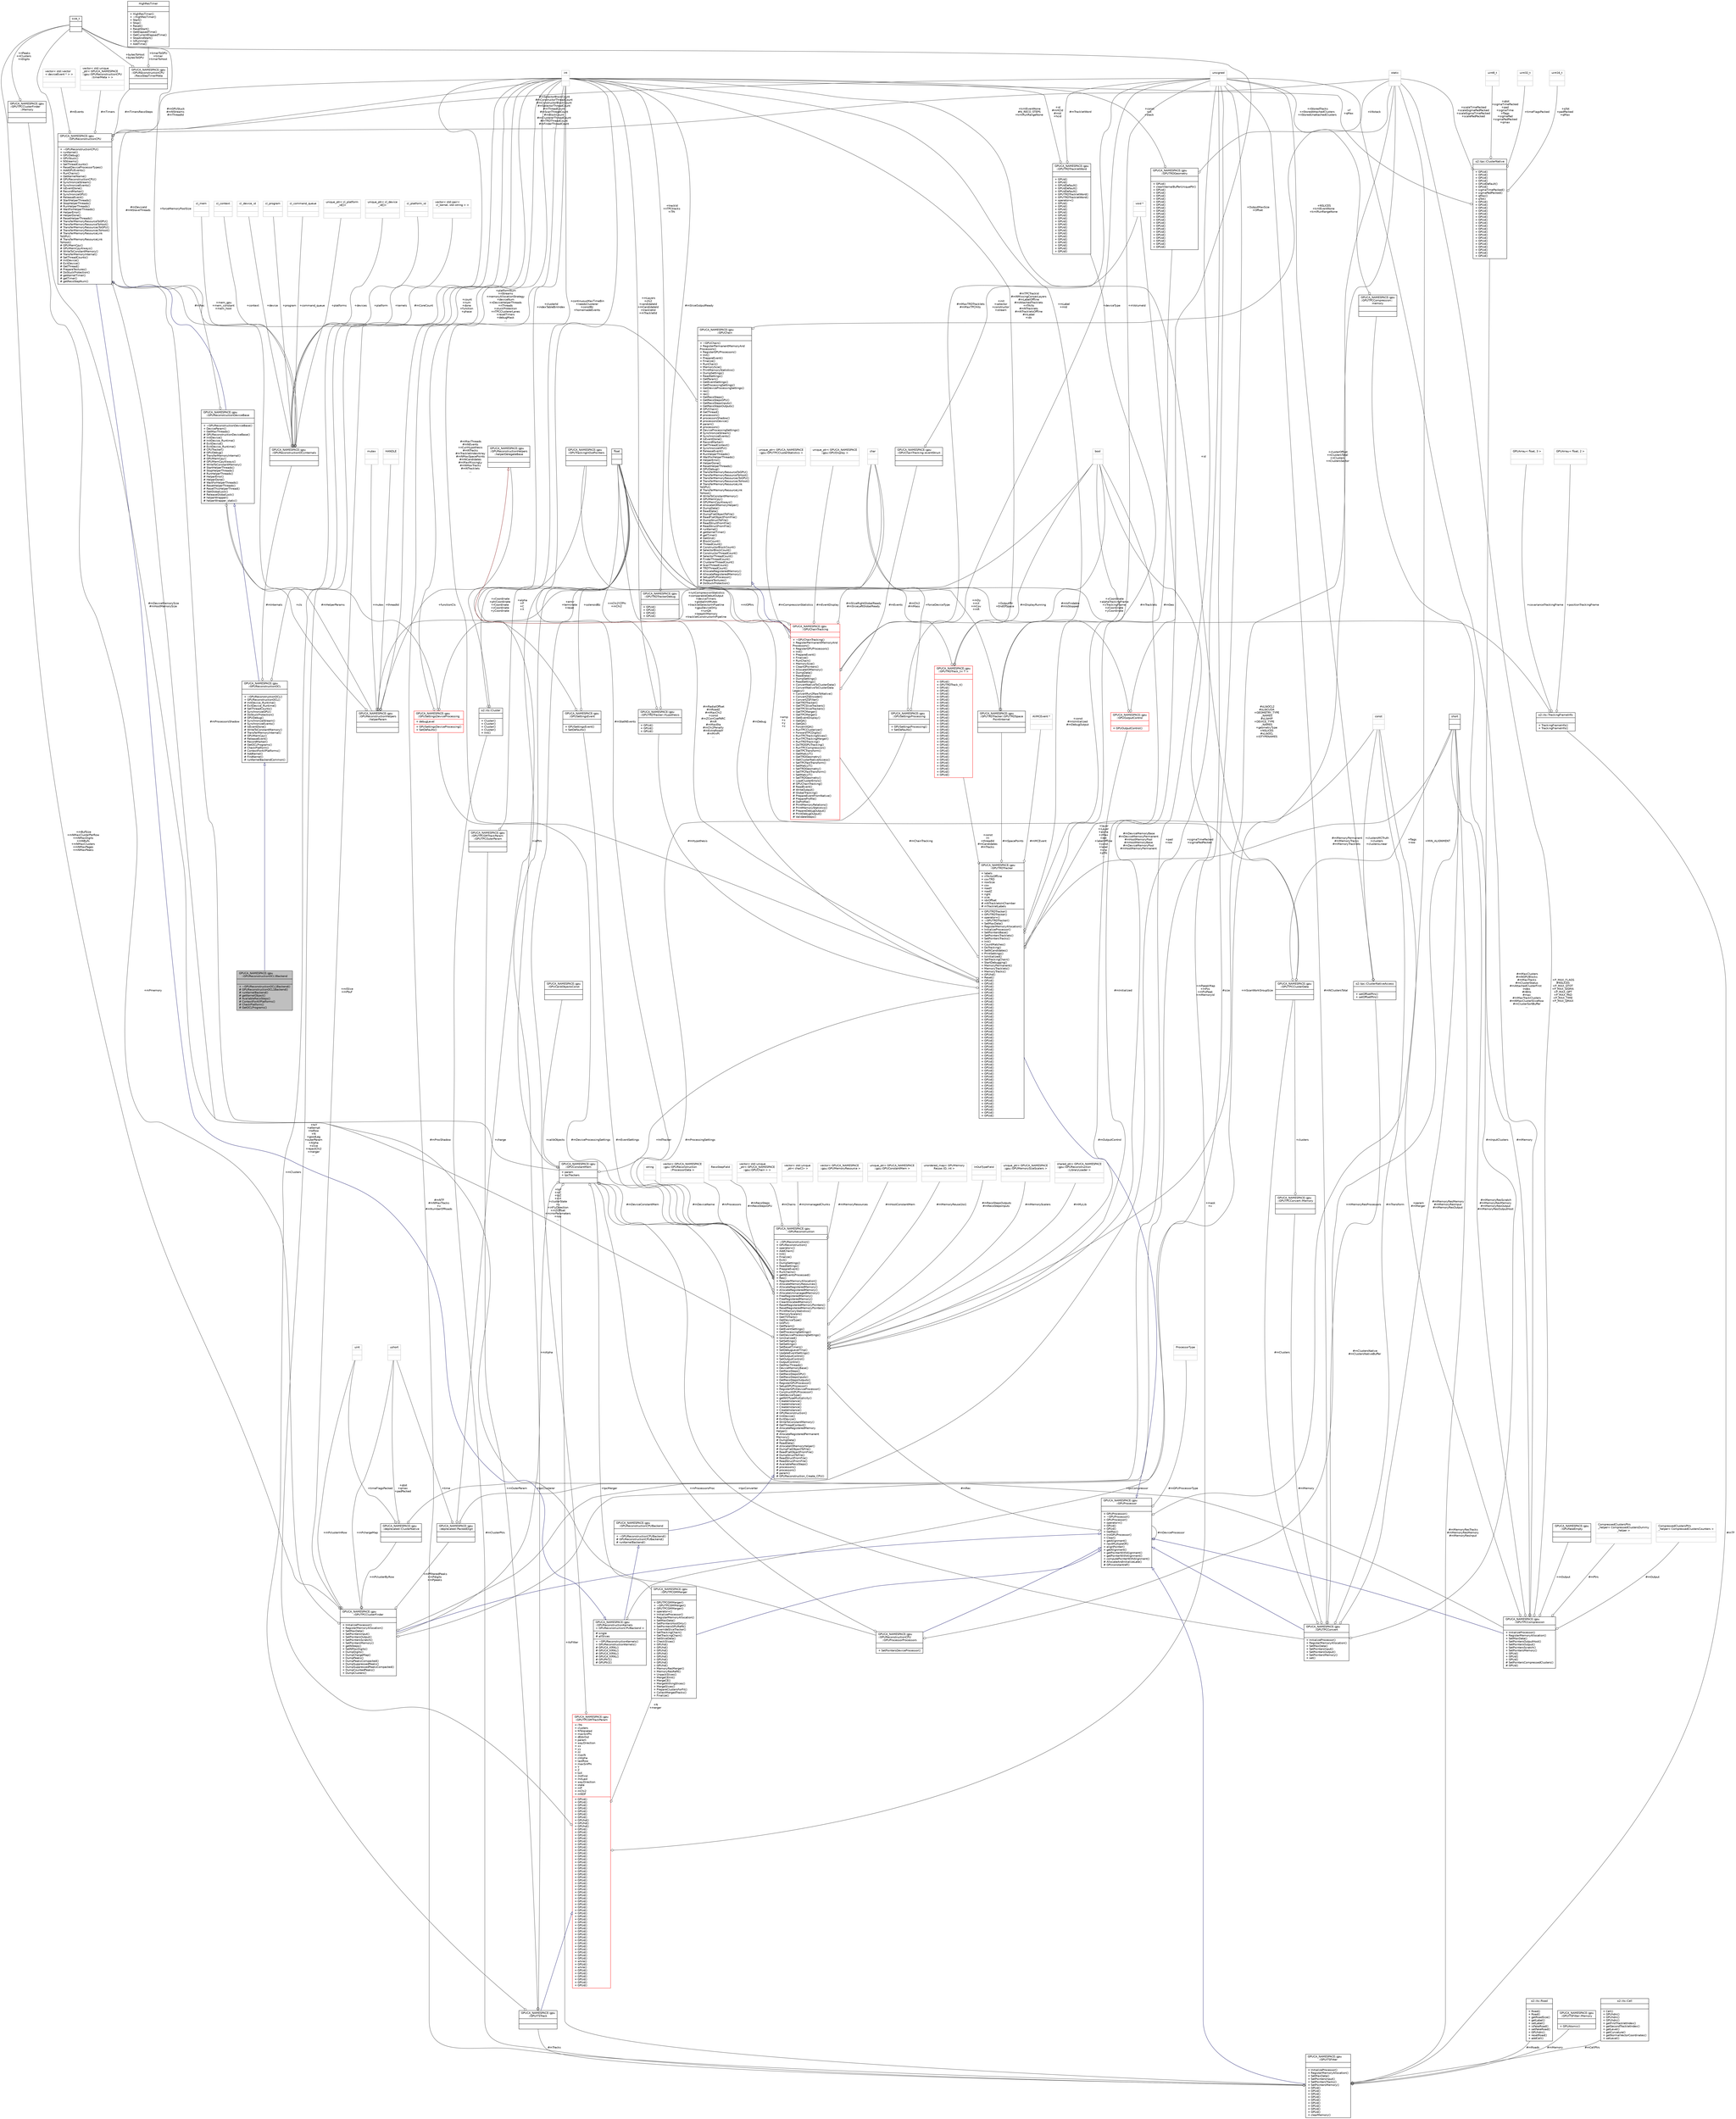 digraph "GPUCA_NAMESPACE::gpu::GPUReconstructionOCL1Backend"
{
 // INTERACTIVE_SVG=YES
  bgcolor="transparent";
  edge [fontname="Helvetica",fontsize="10",labelfontname="Helvetica",labelfontsize="10"];
  node [fontname="Helvetica",fontsize="10",shape=record];
  Node7 [label="{GPUCA_NAMESPACE::gpu\l::GPUReconstructionOCL1Backend\n||+ ~GPUReconstructionOCL1Backend()\l# GPUReconstructionOCL1Backend()\l# runKernelBackend()\l# getKernelObject()\l# AvailableRecoSteps()\l# ContextForAllPlatforms()\l# CheckPlatform()\l# GetOCLPrograms()\l}",height=0.2,width=0.4,color="black", fillcolor="grey75", style="filled", fontcolor="black"];
  Node8 -> Node7 [dir="back",color="midnightblue",fontsize="10",style="solid",arrowtail="onormal",fontname="Helvetica"];
  Node8 [label="{GPUCA_NAMESPACE::gpu\l::GPUReconstructionOCL\n||+ ~GPUReconstructionOCL()\l+ GPUReconstructionOCL()\l# InitDevice_Runtime()\l# ExitDevice_Runtime()\l# SetThreadCounts()\l# SynchronizeGPU()\l# DoStuckProtection()\l# GPUDebug()\l# SynchronizeStream()\l# SynchronizeEvents()\l# IsEventDone()\l# WriteToConstantMemory()\l# TransferMemoryInternal()\l# GPUMemCpy()\l# ReleaseEvent()\l# RecordMarker()\l# GetOCLPrograms()\l# CheckPlatform()\l# ContextForAllPlatforms()\l# AddKernel()\l# FindKernel()\l# runKernelBackendCommon()\l}",height=0.2,width=0.4,color="black",URL="$d8/d5e/classGPUCA__NAMESPACE_1_1gpu_1_1GPUReconstructionOCL.html"];
  Node9 -> Node8 [dir="back",color="midnightblue",fontsize="10",style="solid",arrowtail="onormal",fontname="Helvetica"];
  Node9 [label="{GPUCA_NAMESPACE::gpu\l::GPUReconstructionDeviceBase\n||+ ~GPUReconstructionDeviceBase()\l+ DeviceParam()\l+ GetMaxThreads()\l# GPUReconstructionDeviceBase()\l# InitDevice()\l# InitDevice_Runtime()\l# ExitDevice()\l# ExitDevice_Runtime()\l# CPUTracker()\l# GPUDebug()\l# TransferMemoryInternal()\l# GPUMemCpy()\l# GPUMemCpyAlways()\l# WriteToConstantMemory()\l# StartHelperThreads()\l# StopHelperThreads()\l# RunHelperThreads()\l# HelperError()\l# HelperDone()\l# WaitForHelperThreads()\l# ResetHelperThreads()\l# ResetThisHelperThread()\l# GetGlobalLock()\l# ReleaseGlobalLock()\l# helperWrapper()\l# helperWrapper_static()\l}",height=0.2,width=0.4,color="black",URL="$d8/dcf/classGPUCA__NAMESPACE_1_1gpu_1_1GPUReconstructionDeviceBase.html"];
  Node10 -> Node9 [dir="back",color="midnightblue",fontsize="10",style="solid",arrowtail="onormal",fontname="Helvetica"];
  Node10 [label="{GPUCA_NAMESPACE::gpu\l::GPUReconstructionCPU\n||+ ~GPUReconstructionCPU()\l+ runKernel()\l+ GPUDebug()\l+ GPUStuck()\l+ NStreams()\l+ SetThreadCounts()\l+ ResetDeviceProcessorTypes()\l+ AddGPUEvents()\l+ RunChains()\l+ GetKernelName()\l# GPUReconstructionCPU()\l# SynchronizeStream()\l# SynchronizeEvents()\l# IsEventDone()\l# RecordMarker()\l# SynchronizeGPU()\l# ReleaseEvent()\l# StartHelperThreads()\l# StopHelperThreads()\l# RunHelperThreads()\l# WaitForHelperThreads()\l# HelperError()\l# HelperDone()\l# ResetHelperThreads()\l# TransferMemoryResourceToGPU()\l# TransferMemoryResourceToHost()\l# TransferMemoryResourcesToGPU()\l# TransferMemoryResourcesToHost()\l# TransferMemoryResourceLink\lToGPU()\l# TransferMemoryResourceLink\lToHost()\l# GPUMemCpy()\l# GPUMemCpyAlways()\l# WriteToConstantMemory()\l# TransferMemoryInternal()\l# SetThreadCounts()\l# InitDevice()\l# ExitDevice()\l# GetThread()\l# PrepareTextures()\l# DoStuckProtection()\l# getKernelTimer()\l# getTimer()\l# getRecoStepNum()\l}",height=0.2,width=0.4,color="black",URL="$db/d88/classGPUCA__NAMESPACE_1_1gpu_1_1GPUReconstructionCPU.html"];
  Node11 -> Node10 [dir="back",color="midnightblue",fontsize="10",style="solid",arrowtail="onormal",fontname="Helvetica"];
  Node11 [label="{GPUCA_NAMESPACE::gpu\l::GPUReconstructionKernels\l\< GPUReconstructionCPUBackend \>\n|# single\l# allSlices\l|+ ~GPUReconstructionKernels()\l+ GPUReconstructionKernels()\l# GPUCA_KRNL()\l# GPUCA_KRNL()\l# GPUCA_KRNL()\l# GPUCA_KRNL()\l# GPUPtr1()\l# GPUPtr2()\l}",height=0.2,width=0.4,color="black",URL="$d2/dc7/classGPUCA__NAMESPACE_1_1gpu_1_1GPUReconstructionKernels_3_01GPUReconstructionCPUBackend_01_4.html"];
  Node12 -> Node11 [dir="back",color="midnightblue",fontsize="10",style="solid",arrowtail="onormal",fontname="Helvetica"];
  Node12 [label="{GPUCA_NAMESPACE::gpu\l::GPUReconstructionCPUBackend\n||+ ~GPUReconstructionCPUBackend()\l# GPUReconstructionCPUBackend()\l# runKernelBackend()\l}",height=0.2,width=0.4,color="black",URL="$d2/d24/classGPUCA__NAMESPACE_1_1gpu_1_1GPUReconstructionCPUBackend.html"];
  Node13 -> Node12 [dir="back",color="midnightblue",fontsize="10",style="solid",arrowtail="onormal",fontname="Helvetica"];
  Node13 [label="{GPUCA_NAMESPACE::gpu\l::GPUReconstruction\n||+ ~GPUReconstruction()\l+ GPUReconstruction()\l+ operator=()\l+ AddChain()\l+ Init()\l+ Finalize()\l+ Exit()\l+ DumpSettings()\l+ ReadSettings()\l+ PrepareEvent()\l+ RunChains()\l+ getNEventsProcessed()\l+ Res()\l+ RegisterMemoryAllocation()\l+ AllocateMemoryResources()\l+ AllocateRegisteredMemory()\l+ AllocateRegisteredMemory()\l+ AllocateUnmanagedMemory()\l+ FreeRegisteredMemory()\l+ FreeRegisteredMemory()\l+ ClearAllocatedMemory()\l+ ResetRegisteredMemoryPointers()\l+ ResetRegisteredMemoryPointers()\l+ PrintMemoryStatistics()\l+ MemoryScalers()\l+ GetITSTraits()\l+ GetDeviceType()\l+ IsGPU()\l+ GetParam()\l+ GetEventSettings()\l+ GetProcessingSettings()\l+ GetDeviceProcessingSettings()\l+ IsInitialized()\l+ SetSettings()\l+ SetSettings()\l+ SetResetTimers()\l+ SetDebugLevelTmp()\l+ UpdateEventSettings()\l+ SetOutputControl()\l+ SetOutputControl()\l+ OutputControl()\l+ GetMaxThreads()\l+ DeviceMemoryBase()\l+ GetRecoSteps()\l+ GetRecoStepsGPU()\l+ GetRecoStepsInputs()\l+ GetRecoStepsOutputs()\l+ RegisterGPUProcessor()\l+ SetupGPUProcessor()\l+ RegisterGPUDeviceProcessor()\l+ ConstructGPUProcessor()\l+ GetDeviceType()\l+ getNIOTypeMultiplicity()\l+ CreateInstance()\l+ CreateInstance()\l+ CreateInstance()\l+ CreateInstance()\l# GPUReconstruction()\l# InitDevice()\l# ExitDevice()\l# WriteToConstantMemory()\l# GetThreadContext()\l# AllocateRegisteredMemory\lHelper()\l# AllocateRegisteredPermanent\lMemory()\l# DumpData()\l# ReadData()\l# AllocateIOMemoryHelper()\l# DumpFlatObjectToFile()\l# ReadFlatObjectFromFile()\l# DumpStructToFile()\l# ReadStructFromFile()\l# ReadStructFromFile()\l# AvailableRecoSteps()\l# processors()\l# processors()\l# param()\l# GPUReconstruction_Create_CPU()\l}",height=0.2,width=0.4,color="black",URL="$d6/df4/classGPUCA__NAMESPACE_1_1gpu_1_1GPUReconstruction.html"];
  Node14 -> Node13 [color="grey25",fontsize="10",style="solid",label=" #mUnmanagedChunks" ,arrowhead="odiamond",fontname="Helvetica"];
  Node14 [label="{vector\< std::unique\l_ptr\< char[]\> \>\n||}",height=0.2,width=0.4,color="grey75"];
  Node15 -> Node13 [color="grey25",fontsize="10",style="solid",label=" #mMemoryResources" ,arrowhead="odiamond",fontname="Helvetica"];
  Node15 [label="{vector\< GPUCA_NAMESPACE\l::gpu::GPUMemoryResource \>\n||}",height=0.2,width=0.4,color="grey75"];
  Node16 -> Node13 [color="grey25",fontsize="10",style="solid",label=" #mDeviceProcessingSettings" ,arrowhead="odiamond",fontname="Helvetica"];
  Node16 [label="{GPUCA_NAMESPACE::gpu\l::GPUSettingsDeviceProcessing\n|+ debugLevel\l|+ GPUSettingsDeviceProcessing()\l+ SetDefaults()\l}",height=0.2,width=0.4,color="red",URL="$dd/d45/structGPUCA__NAMESPACE_1_1gpu_1_1GPUSettingsDeviceProcessing.html"];
  Node17 -> Node16 [color="grey25",fontsize="10",style="solid",label=" +forceMemoryPoolSize" ,arrowhead="odiamond",fontname="Helvetica"];
  Node17 [label="{size_t\n||}",height=0.2,width=0.4,color="black",URL="$dd/de2/classsize__t.html"];
  Node18 -> Node16 [color="grey25",fontsize="10",style="solid",label=" +platformNum\n+nStreams\n+memoryAllocationStrategy\n+deviceNum\n+nDeviceHelperThreads\n+nThreads\n+stuckProtection\n+nTPCClustererLanes\n+resetTimers\n+debugMask\n..." ,arrowhead="odiamond",fontname="Helvetica"];
  Node18 [label="{int\n||}",height=0.2,width=0.4,color="grey75"];
  Node19 -> Node16 [color="grey25",fontsize="10",style="solid",label=" +runCompressionStatistics\n+comparableDebutOutput\n+deviceTimers\n+globalInitMutex\n+trackletSelectorInPipeline\n+gpuDeviceOnly\n+runQA\n+keepAllMemory\n+trackletConstructorInPipeline" ,arrowhead="odiamond",fontname="Helvetica"];
  Node19 [label="{bool\n||}",height=0.2,width=0.4,color="grey75"];
  Node24 -> Node13 [color="grey25",fontsize="10",style="solid",label=" #mHostConstantMem" ,arrowhead="odiamond",fontname="Helvetica"];
  Node24 [label="{unique_ptr\< GPUCA_NAMESPACE\l::gpu::GPUConstantMem \>\n||}",height=0.2,width=0.4,color="grey75"];
  Node25 -> Node13 [color="grey25",fontsize="10",style="solid",label=" #mMemoryReuse1to1" ,arrowhead="odiamond",fontname="Helvetica"];
  Node25 [label="{unordered_map\< GPUMemory\lReuse::ID, int \>\n||}",height=0.2,width=0.4,color="grey75"];
  Node26 -> Node13 [color="grey25",fontsize="10",style="solid",label=" #mRecoStepsOutputs\n#mRecoStepsInputs" ,arrowhead="odiamond",fontname="Helvetica"];
  Node26 [label="{InOutTypeField\n||}",height=0.2,width=0.4,color="grey75"];
  Node27 -> Node13 [color="grey25",fontsize="10",style="solid",label=" #mMemoryScalers" ,arrowhead="odiamond",fontname="Helvetica"];
  Node27 [label="{unique_ptr\< GPUCA_NAMESPACE\l::gpu::GPUMemorySizeScalers \>\n||}",height=0.2,width=0.4,color="grey75"];
  Node28 -> Node13 [color="grey25",fontsize="10",style="solid",label=" #mOutputControl" ,arrowhead="odiamond",fontname="Helvetica"];
  Node28 [label="{GPUCA_NAMESPACE::gpu\l::GPUOutputControl\n||+ GPUOutputControl()\l}",height=0.2,width=0.4,color="red",URL="$d4/d7c/structGPUCA__NAMESPACE_1_1gpu_1_1GPUOutputControl.html"];
  Node29 -> Node28 [color="grey25",fontsize="10",style="solid",label=" +OutputPtr\n+EndOfSpace" ,arrowhead="odiamond",fontname="Helvetica"];
  Node29 [label="{char\n||}",height=0.2,width=0.4,color="grey75"];
  Node17 -> Node28 [color="grey25",fontsize="10",style="solid",label=" +OutputMaxSize\n+Offset" ,arrowhead="odiamond",fontname="Helvetica"];
  Node31 -> Node13 [color="grey25",fontsize="10",style="solid",label=" #mMyLib" ,arrowhead="odiamond",fontname="Helvetica"];
  Node31 [label="{shared_ptr\< GPUCA_NAMESPACE\l::gpu::GPUReconstruction\l::LibraryLoader \>\n||}",height=0.2,width=0.4,color="grey75"];
  Node32 -> Node13 [color="grey25",fontsize="10",style="solid",label=" #mEventSettings" ,arrowhead="odiamond",fontname="Helvetica"];
  Node32 [label="{GPUCA_NAMESPACE::gpu\l::GPUSettingsEvent\n||+ GPUSettingsEvent()\l+ SetDefaults()\l}",height=0.2,width=0.4,color="black",URL="$d0/d50/structGPUCA__NAMESPACE_1_1gpu_1_1GPUSettingsEvent.html"];
  Node21 -> Node32 [color="grey25",fontsize="10",style="solid",label=" +solenoidBz" ,arrowhead="odiamond",fontname="Helvetica"];
  Node21 [label="{float\n||}",height=0.2,width=0.4,color="black",URL="$d4/dc3/classfloat.html"];
  Node18 -> Node32 [color="grey25",fontsize="10",style="solid",label=" +continuousMaxTimeBin\n+needsClusterer\n+constBz\n+homemadeEvents" ,arrowhead="odiamond",fontname="Helvetica"];
  Node17 -> Node13 [color="grey25",fontsize="10",style="solid",label=" #mDeviceMemorySize\n#mHostMemorySize" ,arrowhead="odiamond",fontname="Helvetica"];
  Node33 -> Node13 [color="grey25",fontsize="10",style="solid",label=" #mDeviceConstantMem" ,arrowhead="odiamond",fontname="Helvetica"];
  Node33 [label="{GPUCA_NAMESPACE::gpu\l::GPUConstantMem\n|+ param\l+ tpcTrackers\l|}",height=0.2,width=0.4,color="black",URL="$dc/d57/structGPUCA__NAMESPACE_1_1gpu_1_1GPUConstantMem.html"];
  Node34 -> Node33 [color="grey25",fontsize="10",style="solid",label=" +tpcClusterer" ,arrowhead="odiamond",fontname="Helvetica"];
  Node34 [label="{GPUCA_NAMESPACE::gpu\l::GPUTPCClusterFinder\n||+ InitializeProcessor()\l+ RegisterMemoryAllocation()\l+ SetMaxData()\l+ SetPointersInput()\l+ SetPointersOutput()\l+ SetPointersScratch()\l+ SetPointersMemory()\l+ getNSteps()\l+ SetNMaxDigits()\l+ DumpDigits()\l+ DumpChargeMap()\l+ DumpPeaks()\l+ DumpPeaksCompacted()\l+ DumpSuppressedPeaks()\l+ DumpSuppressedPeaksCompacted()\l+ DumpCountedPeaks()\l+ DumpClusters()\l}",height=0.2,width=0.4,color="black",URL="$da/dac/classGPUCA__NAMESPACE_1_1gpu_1_1GPUTPCClusterFinder.html"];
  Node35 -> Node34 [dir="back",color="midnightblue",fontsize="10",style="solid",arrowtail="onormal",fontname="Helvetica"];
  Node35 [label="{GPUCA_NAMESPACE::gpu\l::GPUProcessor\n||+ GPUProcessor()\l+ ~GPUProcessor()\l+ GPUProcessor()\l+ operator=()\l+ GPUd()\l+ GPUd()\l+ GetRec()\l+ InitGPUProcessor()\l+ Clear()\l+ getAlignment()\l+ nextMultipleOf()\l+ alignPointer()\l+ getAlignment()\l+ getPointerWithAlignment()\l+ getPointerWithAlignment()\l+ computePointerWithAlignment()\l# AllocateAndInitializeLate()\l# GPUconstantref()\l}",height=0.2,width=0.4,color="black",URL="$d0/dd7/classGPUCA__NAMESPACE_1_1gpu_1_1GPUProcessor.html"];
  Node13 -> Node35 [color="grey25",fontsize="10",style="solid",label=" #mRec" ,arrowhead="odiamond",fontname="Helvetica"];
  Node35 -> Node35 [color="grey25",fontsize="10",style="solid",label=" #mDeviceProcessor" ,arrowhead="odiamond",fontname="Helvetica"];
  Node36 -> Node35 [color="grey25",fontsize="10",style="solid",label=" #mGPUProcessorType" ,arrowhead="odiamond",fontname="Helvetica"];
  Node36 [label="{ProcessorType\n||}",height=0.2,width=0.4,color="grey75"];
  Node23 -> Node35 [color="grey25",fontsize="10",style="solid",label=" +MIN_ALIGNMENT" ,arrowhead="odiamond",fontname="Helvetica"];
  Node23 [label="{static\n||}",height=0.2,width=0.4,color="grey75"];
  Node37 -> Node34 [color="grey25",fontsize="10",style="solid",label=" +mPmemory" ,arrowhead="odiamond",fontname="Helvetica"];
  Node37 [label="{GPUCA_NAMESPACE::gpu\l::GPUTPCClusterFinder\l::Memory\n||}",height=0.2,width=0.4,color="black",URL="$d6/d9c/structGPUCA__NAMESPACE_1_1gpu_1_1GPUTPCClusterFinder_1_1Memory.html"];
  Node17 -> Node37 [color="grey25",fontsize="10",style="solid",label=" +nPeaks\n+nClusters\n+nDigits" ,arrowhead="odiamond",fontname="Helvetica"];
  Node38 -> Node34 [color="grey25",fontsize="10",style="solid",label=" +mPclusterByRow" ,arrowhead="odiamond",fontname="Helvetica"];
  Node38 [label="{GPUCA_NAMESPACE::gpu\l::deprecated::ClusterNative\n||}",height=0.2,width=0.4,color="black",URL="$d0/dc7/structGPUCA__NAMESPACE_1_1gpu_1_1deprecated_1_1ClusterNative.html"];
  Node39 -> Node38 [color="grey25",fontsize="10",style="solid",label=" +qtot\n+qmax\n+padPacked" ,arrowhead="odiamond",fontname="Helvetica"];
  Node39 [label="{ushort\n||}",height=0.2,width=0.4,color="grey75"];
  Node40 -> Node38 [color="grey25",fontsize="10",style="solid",label=" +timeFlagsPacked" ,arrowhead="odiamond",fontname="Helvetica"];
  Node40 [label="{uint\n||}",height=0.2,width=0.4,color="grey75"];
  Node41 -> Node38 [color="grey25",fontsize="10",style="solid",label=" +sigmaTimePacked\n+sigmaPadPacked" ,arrowhead="odiamond",fontname="Helvetica"];
  Node41 [label="{unsigned\n||}",height=0.2,width=0.4,color="grey75"];
  Node42 -> Node34 [color="grey25",fontsize="10",style="solid",label=" +mPfilteredPeaks\n+mPdigits\n+mPpeaks" ,arrowhead="odiamond",fontname="Helvetica"];
  Node42 [label="{GPUCA_NAMESPACE::gpu\l::deprecated::PackedDigit\n||}",height=0.2,width=0.4,color="black",URL="$d3/daf/structGPUCA__NAMESPACE_1_1gpu_1_1deprecated_1_1PackedDigit.html"];
  Node21 -> Node42 [color="grey25",fontsize="10",style="solid",label=" +charge" ,arrowhead="odiamond",fontname="Helvetica"];
  Node39 -> Node42 [color="grey25",fontsize="10",style="solid",label=" +time" ,arrowhead="odiamond",fontname="Helvetica"];
  Node41 -> Node42 [color="grey25",fontsize="10",style="solid",label=" +pad\n+row" ,arrowhead="odiamond",fontname="Helvetica"];
  Node17 -> Node34 [color="grey25",fontsize="10",style="solid",label=" +mBufSize\n+mNMaxClusterPerRow\n+mNMaxDigits\n+mNBufs\n+mNMaxClusters\n+mNMaxPages\n+mNMaxPeaks" ,arrowhead="odiamond",fontname="Helvetica"];
  Node39 -> Node34 [color="grey25",fontsize="10",style="solid",label=" +mPchargeMap" ,arrowhead="odiamond",fontname="Helvetica"];
  Node18 -> Node34 [color="grey25",fontsize="10",style="solid",label=" +mISlice\n+mPbuf" ,arrowhead="odiamond",fontname="Helvetica"];
  Node40 -> Node34 [color="grey25",fontsize="10",style="solid",label=" +mPclusterInRow" ,arrowhead="odiamond",fontname="Helvetica"];
  Node23 -> Node34 [color="grey25",fontsize="10",style="solid",label=" +mScanWorkGroupSize" ,arrowhead="odiamond",fontname="Helvetica"];
  Node41 -> Node34 [color="grey25",fontsize="10",style="solid",label=" +mPpeakMap\n+mPzs\n+mPisPeak\n+mMemoryId" ,arrowhead="odiamond",fontname="Helvetica"];
  Node43 -> Node33 [color="grey25",fontsize="10",style="solid",label=" +itsFitter" ,arrowhead="odiamond",fontname="Helvetica"];
  Node43 [label="{GPUCA_NAMESPACE::gpu\l::GPUITSFitter\n||+ InitializeProcessor()\l+ RegisterMemoryAllocation()\l+ SetMaxData()\l+ SetPointersInput()\l+ SetPointersTracks()\l+ SetPointersMemory()\l+ GPUd()\l+ GPUd()\l+ GPUd()\l+ GPUd()\l+ GPUd()\l+ GPUd()\l+ GPUd()\l+ GPUd()\l+ GPUd()\l+ clearMemory()\l}",height=0.2,width=0.4,color="black",URL="$d8/df8/classGPUCA__NAMESPACE_1_1gpu_1_1GPUITSFitter.html"];
  Node35 -> Node43 [dir="back",color="midnightblue",fontsize="10",style="solid",arrowtail="onormal",fontname="Helvetica"];
  Node44 -> Node43 [color="grey25",fontsize="10",style="solid",label=" #mClusterPtrs" ,arrowhead="odiamond",fontname="Helvetica"];
  Node44 [label="{o2::its::Cluster\n||+ Cluster()\l+ Cluster()\l+ Cluster()\l+ Cluster()\l+ Init()\l}",height=0.2,width=0.4,color="black",URL="$d6/de3/structo2_1_1its_1_1Cluster.html"];
  Node21 -> Node44 [color="grey25",fontsize="10",style="solid",label=" +xCoordinate\n+phiCoordinate\n+rCoordinate\n+zCoordinate\n+yCoordinate" ,arrowhead="odiamond",fontname="Helvetica"];
  Node18 -> Node44 [color="grey25",fontsize="10",style="solid",label=" +clusterId\n+indexTableBinIndex" ,arrowhead="odiamond",fontname="Helvetica"];
  Node45 -> Node43 [color="grey25",fontsize="10",style="solid",label=" #mRoads" ,arrowhead="odiamond",fontname="Helvetica"];
  Node45 [label="{o2::its::Road\n||+ Road()\l+ Road()\l+ getRoadSize()\l+ getLabel()\l+ setLabel()\l+ isFakeRoad()\l+ setFakeRoad()\l+ GPUhdni()\l+ resetRoad()\l+ addCell()\l}",height=0.2,width=0.4,color="black",URL="$d2/d7f/classo2_1_1its_1_1Road.html"];
  Node46 -> Node43 [color="grey25",fontsize="10",style="solid",label=" #mMemory" ,arrowhead="odiamond",fontname="Helvetica"];
  Node46 [label="{GPUCA_NAMESPACE::gpu\l::GPUITSFitter::Memory\n||+ GPUAtomic()\l}",height=0.2,width=0.4,color="black",URL="$dc/ddc/structGPUCA__NAMESPACE_1_1gpu_1_1GPUITSFitter_1_1Memory.html"];
  Node47 -> Node43 [color="grey25",fontsize="10",style="solid",label=" #mTF" ,arrowhead="odiamond",fontname="Helvetica"];
  Node47 [label="{o2::its::TrackingFrameInfo\n||+ TrackingFrameInfo()\l+ TrackingFrameInfo()\l}",height=0.2,width=0.4,color="black",URL="$d2/d5f/structo2_1_1its_1_1TrackingFrameInfo.html"];
  Node48 -> Node47 [color="grey25",fontsize="10",style="solid",label=" +covarianceTrackingFrame" ,arrowhead="odiamond",fontname="Helvetica"];
  Node48 [label="{GPUArray\< float, 3 \>\n||}",height=0.2,width=0.4,color="grey75"];
  Node49 -> Node47 [color="grey25",fontsize="10",style="solid",label=" +positionTrackingFrame" ,arrowhead="odiamond",fontname="Helvetica"];
  Node49 [label="{GPUArray\< float, 2 \>\n||}",height=0.2,width=0.4,color="grey75"];
  Node21 -> Node47 [color="grey25",fontsize="10",style="solid",label=" +xCoordinate\n+alphaTrackingFrame\n+xTrackingFrame\n+zCoordinate\n+yCoordinate" ,arrowhead="odiamond",fontname="Helvetica"];
  Node50 -> Node43 [color="grey25",fontsize="10",style="solid",label=" #mMemoryResTracks\n#mMemoryResMemory\n#mMemoryResInput" ,arrowhead="odiamond",fontname="Helvetica"];
  Node50 [label="{short\n||}",height=0.2,width=0.4,color="black",URL="$dc/d10/classshort.html"];
  Node18 -> Node43 [color="grey25",fontsize="10",style="solid",label=" #mNTF\n#mNMaxTracks\n+v\n#mNumberOfRoads" ,arrowhead="odiamond",fontname="Helvetica"];
  Node51 -> Node43 [color="grey25",fontsize="10",style="solid",label=" #mTracks" ,arrowhead="odiamond",fontname="Helvetica"];
  Node51 [label="{GPUCA_NAMESPACE::gpu\l::GPUITSTrack\n||}",height=0.2,width=0.4,color="black",URL="$dc/d9a/classGPUCA__NAMESPACE_1_1gpu_1_1GPUITSTrack.html"];
  Node52 -> Node51 [dir="back",color="midnightblue",fontsize="10",style="solid",arrowtail="onormal",fontname="Helvetica"];
  Node52 [label="{GPUCA_NAMESPACE::gpu\l::GPUTPCGMTrackParam\n|+ iTrk\l+ clusters\l+ NTolerated\l+ maxSinPhi\l+ dEdxOut\l+ param\l+ wayDirection\l+ xx\l+ yy\l+ zz\l+ maxN\l+ clAlpha\l+ lastRow\l+ maxSinPhi\l+ Y\l+ Z\l+ toX\l+ ihitFirst\l+ ihitLast\l+ wayDirection\l+ state\l+ mP\l+ mChi2\l+ mNDF\l|+ GPUd()\l+ GPUd()\l+ GPUd()\l+ GPUd()\l+ GPUd()\l+ GPUd()\l+ GPUd()\l+ GPUhd()\l+ GPUhd()\l+ GPUhd()\l+ GPUd()\l+ GPUd()\l+ GPUd()\l+ GPUd()\l+ GPUd()\l+ GPUd()\l+ GPUd()\l+ GPUd()\l+ GPUd()\l+ GPUd()\l+ GPUd()\l+ GPUd()\l+ GPUd()\l+ GPUd()\l+ GPUd()\l+ GPUd()\l+ GPUd()\l+ GPUd()\l+ GPUd()\l+ GPUd()\l+ GPUd()\l+ GPUd()\l+ GPUd()\l+ GPUd()\l+ GPUd()\l+ GPUd()\l+ GPUd()\l+ GPUd()\l+ GPUd()\l+ GPUd()\l+ GPUd()\l+ GPUd()\l+ GPUd()\l+ GPUd()\l+ GPUd()\l+ GPUd()\l+ GPUd()\l+ GPUd()\l+ GPUd()\l+ GPUd()\l+ GPUd()\l+ GPUd()\l+ GPUd()\l+ GPUd()\l+ while()\l+ GPUd()\l+ while()\l+ GPUd()\l+ GPUd()\l+ GPUd()\l+ GPUd()\l+ GPUd()\l+ GPUd()\l}",height=0.2,width=0.4,color="red",URL="$df/df6/classGPUCA__NAMESPACE_1_1gpu_1_1GPUTPCGMTrackParam.html"];
  Node21 -> Node52 [color="grey25",fontsize="10",style="solid",label=" +toY\n+mC\n+toZ\n+mX\n+clusterState\n+v\n+inFlyDirection\n+mZOffset\n+mirrorParameters\n+row\n..." ,arrowhead="odiamond",fontname="Helvetica"];
  Node18 -> Node52 [color="grey25",fontsize="10",style="solid",label=" +toY\n+attempt\n+toRow\n+N\n+goodLeg\n+outerParam\n+Alpha\n+slice\n+rejectChi2\n+merger\n..." ,arrowhead="odiamond",fontname="Helvetica"];
  Node19 -> Node52 [color="grey25",fontsize="10",style="solid",label=" +mask\n+v" ,arrowhead="odiamond",fontname="Helvetica"];
  Node54 -> Node52 [color="grey25",fontsize="10",style="solid",label=" +N\n+merger" ,arrowhead="odiamond",fontname="Helvetica"];
  Node54 [label="{GPUCA_NAMESPACE::gpu\l::GPUTPCGMMerger\n||+ GPUTPCGMMerger()\l+ ~GPUTPCGMMerger()\l+ GPUTPCGMMerger()\l+ operator=()\l+ InitializeProcessor()\l+ RegisterMemoryAllocation()\l+ SetMaxData()\l+ SetPointersHostOnly()\l+ SetPointersGPURefit()\l+ OverrideSliceTracker()\l+ SetTrackingChain()\l+ GetTrackingChain()\l+ SetSliceData()\l+ CheckSlices()\l+ GPUhd()\l+ GPUhd()\l+ GPUhd()\l+ GPUhd()\l+ GPUhd()\l+ GPUhd()\l+ GPUhd()\l+ GPUhd()\l+ MemoryResMerger()\l+ MemoryResRefit()\l+ UnpackSlices()\l+ MergeCEInit()\l+ MergeCE()\l+ MergeWithingSlices()\l+ MergeSlices()\l+ PrepareClustersForFit()\l+ CollectMergedTracks()\l+ Finalize()\l}",height=0.2,width=0.4,color="black",URL="$d5/d35/classGPUCA__NAMESPACE_1_1gpu_1_1GPUTPCGMMerger.html"];
  Node35 -> Node54 [dir="back",color="midnightblue",fontsize="10",style="solid",arrowtail="onormal",fontname="Helvetica"];
  Node21 -> Node51 [color="grey25",fontsize="10",style="solid",label=" +mAlpha" ,arrowhead="odiamond",fontname="Helvetica"];
  Node18 -> Node51 [color="grey25",fontsize="10",style="solid",label=" +mClusters" ,arrowhead="odiamond",fontname="Helvetica"];
  Node55 -> Node51 [color="grey25",fontsize="10",style="solid",label=" +mOuterParam" ,arrowhead="odiamond",fontname="Helvetica"];
  Node55 [label="{GPUCA_NAMESPACE::gpu\l::GPUTPCGMTrackParam\l::GPUTPCOuterParam\n||}",height=0.2,width=0.4,color="black",URL="$d3/d23/structGPUCA__NAMESPACE_1_1gpu_1_1GPUTPCGMTrackParam_1_1GPUTPCOuterParam.html"];
  Node21 -> Node55 [color="grey25",fontsize="10",style="solid",label=" +alpha\n+P\n+C\n+X" ,arrowhead="odiamond",fontname="Helvetica"];
  Node56 -> Node43 [color="grey25",fontsize="10",style="solid",label=" #mCellPtrs" ,arrowhead="odiamond",fontname="Helvetica"];
  Node56 [label="{o2::its::Cell\n||+ Cell()\l+ GPUhdni()\l+ GPUhdni()\l+ GPUhdni()\l+ getFirstTrackletIndex()\l+ getSecondTrackletIndex()\l+ getLevel()\l+ getCurvature()\l+ getNormalVectorCoordinates()\l+ setLevel()\l}",height=0.2,width=0.4,color="black",URL="$dd/d89/classo2_1_1its_1_1Cell.html"];
  Node57 -> Node33 [color="grey25",fontsize="10",style="solid",label=" +ioPtrs" ,arrowhead="odiamond",fontname="Helvetica"];
  Node57 [label="{GPUCA_NAMESPACE::gpu\l::GPUTrackingInOutPointers\n||}",height=0.2,width=0.4,color="black",URL="$d2/d7f/structGPUCA__NAMESPACE_1_1gpu_1_1GPUTrackingInOutPointers.html"];
  Node58 -> Node33 [color="grey25",fontsize="10",style="solid",label=" +tpcConverter" ,arrowhead="odiamond",fontname="Helvetica"];
  Node58 [label="{GPUCA_NAMESPACE::gpu\l::GPUTPCConvert\n||+ InitializeProcessor()\l+ RegisterMemoryAllocation()\l+ SetMaxData()\l+ SetPointersInput()\l+ SetPointersOutput()\l+ SetPointersMemory()\l+ set()\l}",height=0.2,width=0.4,color="black",URL="$d3/d6f/classGPUCA__NAMESPACE_1_1gpu_1_1GPUTPCConvert.html"];
  Node35 -> Node58 [dir="back",color="midnightblue",fontsize="10",style="solid",arrowtail="onormal",fontname="Helvetica"];
  Node59 -> Node58 [color="grey25",fontsize="10",style="solid",label=" #mClustersNative\n#mClustersNativeBuffer" ,arrowhead="odiamond",fontname="Helvetica"];
  Node59 [label="{o2::tpc::ClusterNativeAccess\n||+ setOffsetPtrs()\l+ setOffsetPtrs()\l}",height=0.2,width=0.4,color="black",URL="$da/d95/structo2_1_1tpc_1_1ClusterNativeAccess.html"];
  Node41 -> Node59 [color="grey25",fontsize="10",style="solid",label=" +clusterOffset\n+nClustersTotal\n+nClusters\n+nClustersSector" ,arrowhead="odiamond",fontname="Helvetica"];
  Node60 -> Node59 [color="grey25",fontsize="10",style="solid",label=" +clustersMCTruth\n+clusters\n+clustersLinear" ,arrowhead="odiamond",fontname="Helvetica"];
  Node60 [label="{const\n||}",height=0.2,width=0.4,color="grey75"];
  Node50 -> Node58 [color="grey25",fontsize="10",style="solid",label=" #mMemoryResMemory\n#mMemoryResInput\n#mMemoryResOutput" ,arrowhead="odiamond",fontname="Helvetica"];
  Node61 -> Node58 [color="grey25",fontsize="10",style="solid",label=" #mClusters" ,arrowhead="odiamond",fontname="Helvetica"];
  Node61 [label="{GPUCA_NAMESPACE::gpu\l::GPUTPCClusterData\n||}",height=0.2,width=0.4,color="black",URL="$de/d16/structGPUCA__NAMESPACE_1_1gpu_1_1GPUTPCClusterData.html"];
  Node21 -> Node61 [color="grey25",fontsize="10",style="solid",label=" +amp\n+x\n+y\n+z" ,arrowhead="odiamond",fontname="Helvetica"];
  Node50 -> Node61 [color="grey25",fontsize="10",style="solid",label=" +flags\n+row" ,arrowhead="odiamond",fontname="Helvetica"];
  Node18 -> Node61 [color="grey25",fontsize="10",style="solid",label=" +id" ,arrowhead="odiamond",fontname="Helvetica"];
  Node62 -> Node58 [color="grey25",fontsize="10",style="solid",label=" #mInputClusters" ,arrowhead="odiamond",fontname="Helvetica"];
  Node62 [label="{o2::tpc::ClusterNative\n||+ GPUd()\l+ GPUd()\l+ GPUd()\l+ GPUd()\l+ GPUdDefault()\l+ GPUd()\l+ sigmaTimePacked()\l+ sigmaPadPacked()\l+ qMax()\l+ qTot()\l+ GPUd()\l+ GPUd()\l+ GPUd()\l+ GPUd()\l+ GPUd()\l+ GPUd()\l+ GPUd()\l+ GPUd()\l+ GPUd()\l+ GPUd()\l+ GPUd()\l+ GPUd()\l+ GPUd()\l+ GPUd()\l+ GPUd()\l+ GPUd()\l+ GPUd()\l+ GPUd()\l+ GPUd()\l}",height=0.2,width=0.4,color="black",URL="$dc/dbc/structo2_1_1tpc_1_1ClusterNative.html"];
  Node63 -> Node62 [color="grey25",fontsize="10",style="solid",label=" +qTot\n+padPacked\n+qMax" ,arrowhead="odiamond",fontname="Helvetica"];
  Node63 [label="{uint16_t\n||}",height=0.2,width=0.4,color="grey75"];
  Node64 -> Node62 [color="grey25",fontsize="10",style="solid",label=" +qtot\n+sigmaTimePacked\n+pad\n+sigmaTime\n+flags\n+sigmaPad\n+sigmaPadPacked\n+qmax" ,arrowhead="odiamond",fontname="Helvetica"];
  Node64 [label="{uint8_t\n||}",height=0.2,width=0.4,color="grey75"];
  Node65 -> Node62 [color="grey25",fontsize="10",style="solid",label=" +timeFlagsPacked" ,arrowhead="odiamond",fontname="Helvetica"];
  Node65 [label="{uint32_t\n||}",height=0.2,width=0.4,color="grey75"];
  Node18 -> Node62 [color="grey25",fontsize="10",style="solid",label=" +f\n+qMax" ,arrowhead="odiamond",fontname="Helvetica"];
  Node23 -> Node62 [color="grey25",fontsize="10",style="solid",label=" +scaleTimePacked\n+scaleSigmaPadPacked\n+scaleSigmaTimePacked\n+scalePadPacked" ,arrowhead="odiamond",fontname="Helvetica"];
  Node66 -> Node58 [color="grey25",fontsize="10",style="solid",label=" #mMemory" ,arrowhead="odiamond",fontname="Helvetica"];
  Node66 [label="{GPUCA_NAMESPACE::gpu\l::GPUTPCConvert::Memory\n||}",height=0.2,width=0.4,color="black",URL="$d4/d0e/structGPUCA__NAMESPACE_1_1gpu_1_1GPUTPCConvert_1_1Memory.html"];
  Node61 -> Node66 [color="grey25",fontsize="10",style="solid",label=" +clusters" ,arrowhead="odiamond",fontname="Helvetica"];
  Node41 -> Node58 [color="grey25",fontsize="10",style="solid",label=" #mNClustersTotal" ,arrowhead="odiamond",fontname="Helvetica"];
  Node60 -> Node58 [color="grey25",fontsize="10",style="solid",label=" #mTransform" ,arrowhead="odiamond",fontname="Helvetica"];
  Node67 -> Node33 [color="grey25",fontsize="10",style="solid",label=" +calibObjects" ,arrowhead="odiamond",fontname="Helvetica"];
  Node67 [label="{GPUCA_NAMESPACE::gpu\l::GPUCalibObjectsConst\n||}",height=0.2,width=0.4,color="black",URL="$d5/d6e/structGPUCA__NAMESPACE_1_1gpu_1_1GPUCalibObjectsConst.html"];
  Node68 -> Node33 [color="grey25",fontsize="10",style="solid",label=" +tpcCompressor" ,arrowhead="odiamond",fontname="Helvetica"];
  Node68 [label="{GPUCA_NAMESPACE::gpu\l::GPUTPCCompression\n||+ InitializeProcessor()\l+ RegisterMemoryAllocation()\l+ SetMaxData()\l+ SetPointersOutputHost()\l+ SetPointersOutput()\l+ SetPointersScratch()\l+ SetPointersMemory()\l+ GPUd()\l+ GPUd()\l+ GPUd()\l# SetPointersCompressedClusters()\l# GPUd()\l}",height=0.2,width=0.4,color="black",URL="$d0/da0/classGPUCA__NAMESPACE_1_1gpu_1_1GPUTPCCompression.html"];
  Node35 -> Node68 [dir="back",color="midnightblue",fontsize="10",style="solid",arrowtail="onormal",fontname="Helvetica"];
  Node69 -> Node68 [color="grey25",fontsize="10",style="solid",label=" #mPtrs" ,arrowhead="odiamond",fontname="Helvetica"];
  Node69 [label="{CompressedClustersPtrs\l_helper\< CompressedClustersDummy\l_helper \>\n||}",height=0.2,width=0.4,color="grey75"];
  Node50 -> Node68 [color="grey25",fontsize="10",style="solid",label=" #mMemoryResScratch\n#mMemoryResMemory\n#mMemoryResOutput\n#mMemoryResOutputHost" ,arrowhead="odiamond",fontname="Helvetica"];
  Node70 -> Node68 [color="grey25",fontsize="10",style="solid",label=" #mMemory" ,arrowhead="odiamond",fontname="Helvetica"];
  Node70 [label="{GPUCA_NAMESPACE::gpu\l::GPUTPCCompression::\lmemory\n||}",height=0.2,width=0.4,color="black",URL="$d1/d52/structGPUCA__NAMESPACE_1_1gpu_1_1GPUTPCCompression_1_1memory.html"];
  Node41 -> Node70 [color="grey25",fontsize="10",style="solid",label=" +nStoredTracks\n+nStoredAttachedClusters\n+nStoredUnattachedClusters" ,arrowhead="odiamond",fontname="Helvetica"];
  Node71 -> Node68 [color="grey25",fontsize="10",style="solid",label=" #mOutput" ,arrowhead="odiamond",fontname="Helvetica"];
  Node71 [label="{CompressedClustersPtrs\l_helper\< CompressedClustersCounters \>\n||}",height=0.2,width=0.4,color="grey75"];
  Node72 -> Node68 [color="grey25",fontsize="10",style="solid",label=" +mOutput" ,arrowhead="odiamond",fontname="Helvetica"];
  Node72 [label="{GPUCA_NAMESPACE::gpu\l::GPUFakeEmpty\n||}",height=0.2,width=0.4,color="black",URL="$d7/ddf/classGPUCA__NAMESPACE_1_1gpu_1_1GPUFakeEmpty.html"];
  Node41 -> Node68 [color="grey25",fontsize="10",style="solid",label=" #mMaxClusters\n#mNGPUBlocks\n#mMaxTracks\n#mClusterStatus\n#mAttachedClusterFirst\lIndex\n#nBits\n#max\n#mMaxTrackClusters\n#mNMaxClusterSliceRow\n#mClusterSortBuffer\n..." ,arrowhead="odiamond",fontname="Helvetica"];
  Node60 -> Node68 [color="grey25",fontsize="10",style="solid",label=" +param\n#mMerger" ,arrowhead="odiamond",fontname="Helvetica"];
  Node23 -> Node68 [color="grey25",fontsize="10",style="solid",label=" +P_MAX_FLAGS\n#NSLICES\n+P_MAX_QTOT\n+P_MAX_SIGMA\n+P_MAX_QPT\n+P_MAX_PAD\n+P_MAX_TIME\n+P_MAX_QMAX" ,arrowhead="odiamond",fontname="Helvetica"];
  Node54 -> Node33 [color="grey25",fontsize="10",style="solid",label=" +tpcMerger" ,arrowhead="odiamond",fontname="Helvetica"];
  Node73 -> Node33 [color="grey25",fontsize="10",style="solid",label=" +trdTracker" ,arrowhead="odiamond",fontname="Helvetica"];
  Node73 [label="{GPUCA_NAMESPACE::gpu\l::GPUTRDTracker\n|+ labels\l+ nTrkltsOffline\l+ covTRD\l+ rowSize\l+ cov\l+ roadY\l+ roadZ\l+ right\l+ size\l+ idxOffset\l# mNTrackletsInChamber\l# mTrackletLabels\l|+ GPUTRDTracker()\l+ GPUTRDTracker()\l+ operator=()\l+ ~GPUTRDTracker()\l+ SetMaxData()\l+ RegisterMemoryAllocation()\l+ InitializeProcessor()\l+ SetPointersBase()\l+ SetPointersTracklets()\l+ SetPointersTracks()\l+ Init()\l+ CountMatches()\l+ DoTracking()\l+ SetNCandidates()\l+ PrintSettings()\l+ IsInitialized()\l+ SetTrackingChain()\l+ StartDebugging()\l+ MemoryPermanent()\l+ MemoryTracklets()\l+ MemoryTracks()\l+ GPUhd()\l+ Reset()\l+ GPUd()\l+ GPUd()\l+ GPUd()\l+ GPUd()\l+ GPUd()\l+ GPUd()\l+ GPUd()\l+ GPUd()\l+ GPUd()\l+ GPUd()\l+ GPUd()\l+ GPUd()\l+ GPUd()\l+ GPUd()\l+ GPUd()\l+ GPUd()\l+ GPUd()\l+ GPUd()\l+ GPUd()\l+ GPUd()\l+ GPUd()\l+ GPUd()\l+ GPUd()\l+ GPUd()\l+ GPUd()\l+ GPUd()\l+ GPUd()\l+ GPUd()\l+ GPUd()\l+ GPUd()\l+ GPUd()\l+ GPUd()\l+ GPUd()\l+ GPUd()\l+ GPUd()\l+ GPUd()\l+ GPUd()\l+ GPUd()\l+ GPUd()\l+ GPUd()\l+ GPUd()\l+ GPUd()\l+ GPUd()\l+ GPUd()\l+ GPUd()\l+ GPUd()\l}",height=0.2,width=0.4,color="black",URL="$d0/d77/classGPUCA__NAMESPACE_1_1gpu_1_1GPUTRDTracker.html"];
  Node35 -> Node73 [dir="back",color="midnightblue",fontsize="10",style="solid",arrowtail="onormal",fontname="Helvetica"];
  Node74 -> Node73 [color="grey25",fontsize="10",style="solid",label=" #mHypothesis" ,arrowhead="odiamond",fontname="Helvetica"];
  Node74 [label="{GPUCA_NAMESPACE::gpu\l::GPUTRDTracker::Hypothesis\n||+ GPUd()\l+ GPUd()\l+ GPUd()\l}",height=0.2,width=0.4,color="black",URL="$de/d86/structGPUCA__NAMESPACE_1_1gpu_1_1GPUTRDTracker_1_1Hypothesis.html"];
  Node21 -> Node74 [color="grey25",fontsize="10",style="solid",label=" +mChi2YZPhi\n+mChi2" ,arrowhead="odiamond",fontname="Helvetica"];
  Node18 -> Node74 [color="grey25",fontsize="10",style="solid",label=" +mLayers\n+chi2\n+candidateId\n+mCandidateId\n+trackletId\n+mTrackletId" ,arrowhead="odiamond",fontname="Helvetica"];
  Node75 -> Node73 [color="grey25",fontsize="10",style="solid",label=" #mDebug" ,arrowhead="odiamond",fontname="Helvetica"];
  Node75 [label="{GPUCA_NAMESPACE::gpu\l::GPUTRDTrackerDebug\n||+ GPUd()\l+ GPUd()\l+ GPUd()\l+ GPUd()\l}",height=0.2,width=0.4,color="black",URL="$dd/d07/classGPUCA__NAMESPACE_1_1gpu_1_1GPUTRDTrackerDebug.html"];
  Node18 -> Node75 [color="grey25",fontsize="10",style="solid",label=" +trackId\n+nTPCtracks\n+iTrk" ,arrowhead="odiamond",fontname="Helvetica"];
  Node76 -> Node73 [color="grey25",fontsize="10",style="solid",label=" #mGeo" ,arrowhead="odiamond",fontname="Helvetica"];
  Node76 [label="{GPUCA_NAMESPACE::gpu\l::GPUTRDGeometry\n||+ GPUd()\l+ clearInternalBufferUniquePtr()\l+ GPUd()\l+ GPUd()\l+ GPUd()\l+ GPUd()\l+ GPUd()\l+ GPUd()\l+ GPUd()\l+ GPUd()\l+ GPUd()\l+ GPUd()\l+ GPUd()\l+ GPUd()\l+ GPUd()\l+ GPUd()\l+ GPUd()\l+ GPUd()\l+ GPUd()\l+ GPUd()\l+ GPUd()\l+ GPUd()\l}",height=0.2,width=0.4,color="black",URL="$d8/d19/classGPUCA__NAMESPACE_1_1gpu_1_1GPUTRDGeometry.html"];
  Node18 -> Node76 [color="grey25",fontsize="10",style="solid",label=" +const\n+st\n+stack" ,arrowhead="odiamond",fontname="Helvetica"];
  Node23 -> Node76 [color="grey25",fontsize="10",style="solid",label=" +kNstack" ,arrowhead="odiamond",fontname="Helvetica"];
  Node77 -> Node73 [color="grey25",fontsize="10",style="solid",label=" #mTracklets" ,arrowhead="odiamond",fontname="Helvetica"];
  Node77 [label="{GPUCA_NAMESPACE::gpu\l::GPUTRDTrackletWord\n||+ GPUd()\l+ GPUd()\l+ GPUdDefault()\l+ GPUdDefault()\l+ GPUdDefault()\l+ GPUTRDTrackletWord()\l+ GPUTRDTrackletWord()\l+ operator=()\l+ GPUd()\l+ GPUd()\l+ GPUd()\l+ GPUd()\l+ GPUd()\l+ GPUd()\l+ GPUd()\l+ GPUd()\l+ GPUd()\l+ GPUd()\l+ GPUd()\l+ GPUd()\l+ GPUd()\l+ GPUd()\l+ GPUd()\l+ GPUd()\l+ GPUd()\l}",height=0.2,width=0.4,color="black",URL="$d6/d2b/classGPUCA__NAMESPACE_1_1gpu_1_1GPUTRDTrackletWord.html"];
  Node18 -> Node77 [color="grey25",fontsize="10",style="solid",label=" +id\n#mHCId\n#mId\n+hcid" ,arrowhead="odiamond",fontname="Helvetica"];
  Node41 -> Node77 [color="grey25",fontsize="10",style="solid",label=" #mTrackletWord" ,arrowhead="odiamond",fontname="Helvetica"];
  Node50 -> Node73 [color="grey25",fontsize="10",style="solid",label=" #mMemoryPermanent\n#mMemoryTracks\n#mMemoryTracklets" ,arrowhead="odiamond",fontname="Helvetica"];
  Node21 -> Node73 [color="grey25",fontsize="10",style="solid",label=" #mRadialOffset\n#mRoadZ\n#mMaxChi2\n+const\n#mZCorrCoefNRC\n#mR\n#mMaxEta\n#mChi2Penalty\n#mExtraRoadY\n#mMinPt\n..." ,arrowhead="odiamond",fontname="Helvetica"];
  Node78 -> Node73 [color="grey25",fontsize="10",style="solid",label=" #mSpacePoints" ,arrowhead="odiamond",fontname="Helvetica"];
  Node78 [label="{GPUCA_NAMESPACE::gpu\l::GPUTRDTracker::GPUTRDSpace\lPointInternal\n||}",height=0.2,width=0.4,color="black",URL="$d9/d24/structGPUCA__NAMESPACE_1_1gpu_1_1GPUTRDTracker_1_1GPUTRDSpacePointInternal.html"];
  Node21 -> Node78 [color="grey25",fontsize="10",style="solid",label=" +mDy\n+mX\n+mCov\n+mR" ,arrowhead="odiamond",fontname="Helvetica"];
  Node18 -> Node78 [color="grey25",fontsize="10",style="solid",label=" +mLabel\n+mId" ,arrowhead="odiamond",fontname="Helvetica"];
  Node41 -> Node78 [color="grey25",fontsize="10",style="solid",label=" +mVolumeId" ,arrowhead="odiamond",fontname="Helvetica"];
  Node18 -> Node73 [color="grey25",fontsize="10",style="solid",label=" #mMaxThreads\n#mNEvents\n+nCurrHypothesis\n#mNTracks\n#mTrackletIndexArray\n#mNMaxSpacePoints\n#mNCandidates\n#mMaxMissingLy\n#mNMaxTracks\n#mNTracklets\n..." ,arrowhead="odiamond",fontname="Helvetica"];
  Node79 -> Node73 [color="grey25",fontsize="10",style="solid",label=" #mChainTracking" ,arrowhead="odiamond",fontname="Helvetica"];
  Node79 [label="{GPUCA_NAMESPACE::gpu\l::GPUChainTracking\n||+ ~GPUChainTracking()\l+ RegisterPermanentMemoryAnd\lProcessors()\l+ RegisterGPUProcessors()\l+ Init()\l+ PrepareEvent()\l+ Finalize()\l+ RunChain()\l+ MemorySize()\l+ ClearIOPointers()\l+ AllocateIOMemory()\l+ DumpData()\l+ ReadData()\l+ DumpSettings()\l+ ReadSettings()\l+ ConvertNativeToClusterData()\l+ ConvertNativeToClusterData\lLegacy()\l+ ConvertRun2RawToNative()\l+ ConvertZSEncoder()\l+ ConvertZSFilter()\l+ GetTRDTracker()\l+ GetTPCSliceTrackers()\l+ GetTPCSliceTrackers()\l+ GetTPCMerger()\l+ GetTPCMerger()\l+ GetEventDisplay()\l+ GetQA()\l+ GetQA()\l+ ForceInitQA()\l+ RunTPCClusterizer()\l+ ForwardTPCDigits()\l+ RunTPCTrackingSlices()\l+ RunTPCTrackingMerger()\l+ RunTRDTracking()\l+ DoTRDGPUTracking()\l+ RunTPCCompression()\l+ GetTPCTransform()\l+ GetMatLUT()\l+ GetTRDGeometry()\l+ GetClusterNativeAccess()\l+ SetTPCFastTransform()\l+ SetMatLUT()\l+ SetTRDGeometry()\l+ SetTPCFastTransform()\l+ SetMatLUT()\l+ SetTRDGeometry()\l+ LoadClusterErrors()\l# GPUChainTracking()\l# ReadEvent()\l# WriteOutput()\l# GlobalTracking()\l# PrepareEventFromNative()\l# PrepareProfile()\l# DoProfile()\l# PrintMemoryRelations()\l# PrintMemoryStatistics()\l# PrepareDebugOutput()\l# PrintDebugOutput()\l# ValidateSteps()\l}",height=0.2,width=0.4,color="red",URL="$d5/d5f/classGPUCA__NAMESPACE_1_1gpu_1_1GPUChainTracking.html"];
  Node80 -> Node79 [dir="back",color="midnightblue",fontsize="10",style="solid",arrowtail="onormal",fontname="Helvetica"];
  Node80 [label="{GPUCA_NAMESPACE::gpu\l::GPUChain\n||+ ~GPUChain()\l+ RegisterPermanentMemoryAnd\lProcessors()\l+ RegisterGPUProcessors()\l+ Init()\l+ PrepareEvent()\l+ Finalize()\l+ RunChain()\l+ MemorySize()\l+ PrintMemoryStatistics()\l+ DumpSettings()\l+ ReadSettings()\l+ GetParam()\l+ GetEventSettings()\l+ GetProcessingSettings()\l+ GetDeviceProcessingSettings()\l+ rec()\l+ rec()\l+ GetRecoSteps()\l+ GetRecoStepsGPU()\l+ GetRecoStepsInputs()\l+ GetRecoStepsOutputs()\l# GPUChain()\l# GetThread()\l# processors()\l# processorsShadow()\l# processorsDevice()\l# param()\l# processors()\l# DeviceProcessingSettings()\l# SynchronizeStream()\l# SynchronizeEvents()\l# IsEventDone()\l# RecordMarker()\l# GetThreadContext()\l# SynchronizeGPU()\l# ReleaseEvent()\l# RunHelperThreads()\l# WaitForHelperThreads()\l# HelperError()\l# HelperDone()\l# ResetHelperThreads()\l# GPUDebug()\l# TransferMemoryResourceToGPU()\l# TransferMemoryResourceToHost()\l# TransferMemoryResourcesToGPU()\l# TransferMemoryResourcesToHost()\l# TransferMemoryResourceLink\lToGPU()\l# TransferMemoryResourceLink\lToHost()\l# WriteToConstantMemory()\l# GPUMemCpy()\l# GPUMemCpyAlways()\l# AllocateIOMemoryHelper()\l# DumpData()\l# ReadData()\l# DumpFlatObjectToFile()\l# ReadFlatObjectFromFile()\l# DumpStructToFile()\l# ReadStructFromFile()\l# ReadStructFromFile()\l# runKernel()\l# getKernelTimer()\l# getTimer()\l# GetGrid()\l# BlockCount()\l# ThreadCount()\l# ConstructorBlockCount()\l# SelectorBlockCount()\l# ConstructorThreadCount()\l# SelectorThreadCount()\l# FinderThreadCount()\l# ClustererThreadCount()\l# ScanThreadCount()\l# TRDThreadCount()\l# AllocateRegisteredMemory()\l# AllocateRegisteredMemory()\l# SetupGPUProcessor()\l# PrepareTextures()\l# DoStuckProtection()\l}",height=0.2,width=0.4,color="black",URL="$dd/d48/classGPUCA__NAMESPACE_1_1gpu_1_1GPUChain.html"];
  Node10 -> Node80 [color="grey25",fontsize="10",style="solid",label=" #mRec" ,arrowhead="odiamond",fontname="Helvetica"];
  Node23 -> Node80 [color="grey25",fontsize="10",style="solid",label=" +NSLICES\n+krnlEventNone\n+krnlRunRangeNone" ,arrowhead="odiamond",fontname="Helvetica"];
  Node81 -> Node79 [dir="back",color="firebrick4",fontsize="10",style="solid",arrowtail="onormal",fontname="Helvetica"];
  Node81 [label="{GPUCA_NAMESPACE::gpu\l::GPUReconstructionHelpers\l::helperDelegateBase\n||}",height=0.2,width=0.4,color="black",URL="$d2/dab/classGPUCA__NAMESPACE_1_1gpu_1_1GPUReconstructionHelpers_1_1helperDelegateBase.html"];
  Node82 -> Node79 [color="grey25",fontsize="10",style="solid",label=" #mEvents" ,arrowhead="odiamond",fontname="Helvetica"];
  Node82 [label="{GPUCA_NAMESPACE::gpu\l::GPUChainTracking::eventStruct\n||}",height=0.2,width=0.4,color="black",URL="$d4/de3/structGPUCA__NAMESPACE_1_1gpu_1_1GPUChainTracking_1_1eventStruct.html"];
  Node83 -> Node82 [color="grey25",fontsize="10",style="solid",label=" +init\n+selector\n+constructor\n+stream" ,arrowhead="odiamond",fontname="Helvetica"];
  Node83 [label="{void *\n||}",height=0.2,width=0.4,color="grey75"];
  Node84 -> Node79 [color="grey25",fontsize="10",style="solid",label=" #mCompressionStatistics" ,arrowhead="odiamond",fontname="Helvetica"];
  Node84 [label="{unique_ptr\< GPUCA_NAMESPACE\l::gpu::GPUTPCClusterStatistics \>\n||}",height=0.2,width=0.4,color="grey75"];
  Node85 -> Node79 [color="grey25",fontsize="10",style="solid",label=" #mEventDisplay" ,arrowhead="odiamond",fontname="Helvetica"];
  Node85 [label="{unique_ptr\< GPUCA_NAMESPACE\l::gpu::GPUDisplay \>\n||}",height=0.2,width=0.4,color="grey75"];
  Node29 -> Node79 [color="grey25",fontsize="10",style="solid",label=" #mSliceRightGlobalReady\n#mSliceLeftGlobalReady" ,arrowhead="odiamond",fontname="Helvetica"];
  Node57 -> Node79 [color="grey25",fontsize="10",style="solid",label=" +mIOPtrs" ,arrowhead="odiamond",fontname="Helvetica"];
  Node18 -> Node79 [color="grey25",fontsize="10",style="solid",label=" #mSliceOutputReady" ,arrowhead="odiamond",fontname="Helvetica"];
  Node19 -> Node79 [color="grey25",fontsize="10",style="solid",label=" #mDisplayRunning" ,arrowhead="odiamond",fontname="Helvetica"];
  Node41 -> Node79 [color="grey25",fontsize="10",style="solid",label=" #mMaxTRDTracklets\n#mMaxTPCHits" ,arrowhead="odiamond",fontname="Helvetica"];
  Node19 -> Node73 [color="grey25",fontsize="10",style="solid",label=" +const\n#mIsInitialized\n#mDebugOutput" ,arrowhead="odiamond",fontname="Helvetica"];
  Node112 -> Node73 [color="grey25",fontsize="10",style="solid",label=" +const\n+t\n+threadId\n#mCandidates\n#mTracks" ,arrowhead="odiamond",fontname="Helvetica"];
  Node112 [label="{GPUCA_NAMESPACE::gpu\l::GPUTRDTrack_t\< T \>\n||+ GPUd()\l+ GPUTRDTrack_t()\l+ GPUd()\l+ GPUd()\l+ GPUd()\l+ GPUd()\l+ GPUd()\l+ GPUd()\l+ GPUd()\l+ GPUd()\l+ GPUd()\l+ GPUd()\l+ GPUd()\l+ GPUd()\l+ GPUd()\l+ GPUd()\l+ GPUd()\l+ GPUd()\l+ GPUd()\l+ GPUd()\l+ GPUd()\l+ GPUd()\l+ GPUd()\l+ GPUd()\l+ GPUd()\l+ GPUd()\l+ GPUd()\l+ GPUd()\l+ GPUd()\l+ GPUd()\l+ GPUd()\l+ GPUd()\l}",height=0.2,width=0.4,color="red",URL="$d6/deb/classGPUCA__NAMESPACE_1_1gpu_1_1GPUTRDTrack__t.html"];
  Node21 -> Node112 [color="grey25",fontsize="10",style="solid",label=" #mChi2\n#mMass" ,arrowhead="odiamond",fontname="Helvetica"];
  Node18 -> Node112 [color="grey25",fontsize="10",style="solid",label=" #mTPCTrackId\n#mNMissingConsecLayers\n#mLabelOffline\n#mAttachedTracklets\n+nTrklts\n#mNTracklets\n#mNTrackletsOffline\n#mLabel\n+idx" ,arrowhead="odiamond",fontname="Helvetica"];
  Node19 -> Node112 [color="grey25",fontsize="10",style="solid",label=" #mIsFindable\n#mIsStopped" ,arrowhead="odiamond",fontname="Helvetica"];
  Node60 -> Node73 [color="grey25",fontsize="10",style="solid",label=" +layer\n+iLayer\n+alpha\n+zMax\n+det\n+labelOffline\n+const\n+label\n+snp\n+pTrk\n..." ,arrowhead="odiamond",fontname="Helvetica"];
  Node114 -> Node73 [color="grey25",fontsize="10",style="solid",label=" #mMCEvent" ,arrowhead="odiamond",fontname="Helvetica"];
  Node114 [label="{AliMCEvent *\n||}",height=0.2,width=0.4,color="grey75"];
  Node18 -> Node13 [color="grey25",fontsize="10",style="solid",label=" #mStatNEvents" ,arrowhead="odiamond",fontname="Helvetica"];
  Node19 -> Node13 [color="grey25",fontsize="10",style="solid",label=" #mInitialized" ,arrowhead="odiamond",fontname="Helvetica"];
  Node115 -> Node13 [color="grey25",fontsize="10",style="solid",label=" #mDeviceName" ,arrowhead="odiamond",fontname="Helvetica"];
  Node115 [label="{string\n||}",height=0.2,width=0.4,color="grey75"];
  Node116 -> Node13 [color="grey25",fontsize="10",style="solid",label=" #mProcessors" ,arrowhead="odiamond",fontname="Helvetica"];
  Node116 [label="{vector\< GPUCA_NAMESPACE\l::gpu::GPUReconstruction\l::ProcessorData \>\n||}",height=0.2,width=0.4,color="grey75"];
  Node117 -> Node13 [color="grey25",fontsize="10",style="solid",label=" #mRecoSteps\n#mRecoStepsGPU" ,arrowhead="odiamond",fontname="Helvetica"];
  Node117 [label="{RecoStepField\n||}",height=0.2,width=0.4,color="grey75"];
  Node118 -> Node13 [color="grey25",fontsize="10",style="solid",label=" #mProcessingSettings" ,arrowhead="odiamond",fontname="Helvetica"];
  Node118 [label="{GPUCA_NAMESPACE::gpu\l::GPUSettingsProcessing\n||+ GPUSettingsProcessing()\l+ SetDefaults()\l}",height=0.2,width=0.4,color="black",URL="$d3/d17/structGPUCA__NAMESPACE_1_1gpu_1_1GPUSettingsProcessing.html"];
  Node29 -> Node118 [color="grey25",fontsize="10",style="solid",label=" +forceDeviceType" ,arrowhead="odiamond",fontname="Helvetica"];
  Node41 -> Node118 [color="grey25",fontsize="10",style="solid",label=" +deviceType" ,arrowhead="odiamond",fontname="Helvetica"];
  Node119 -> Node13 [color="grey25",fontsize="10",style="solid",label=" #mChains" ,arrowhead="odiamond",fontname="Helvetica"];
  Node119 [label="{vector\< std::unique\l_ptr\< GPUCA_NAMESPACE\l::gpu::GPUChain \> \>\n||}",height=0.2,width=0.4,color="grey75"];
  Node23 -> Node13 [color="grey25",fontsize="10",style="solid",label=" #sLibOCL2\n#sLibCUDA\n+GEOMETRY_TYPE\l_NAMES\n#sLibHIP\n+DEVICE_TYPE\l_NAMES\n+geometryType\n+NSLICES\n#sLibOCL\n+IOTYPENAMES" ,arrowhead="odiamond",fontname="Helvetica"];
  Node83 -> Node13 [color="grey25",fontsize="10",style="solid",label=" #mDeviceMemoryBase\n#mDeviceMemoryPermanent\n#mHostMemoryPool\n#mHostMemoryBase\n#mDeviceMemoryPool\n#mHostMemoryPermanent" ,arrowhead="odiamond",fontname="Helvetica"];
  Node41 -> Node11 [color="grey25",fontsize="10",style="solid",label=" #size" ,arrowhead="odiamond",fontname="Helvetica"];
  Node120 -> Node10 [color="grey25",fontsize="10",style="solid",label=" #mProcShadow" ,arrowhead="odiamond",fontname="Helvetica"];
  Node120 [label="{GPUCA_NAMESPACE::gpu\l::GPUReconstructionCPU\l::GPUProcessorProcessors\n||+ SetPointersDeviceProcessor()\l}",height=0.2,width=0.4,color="black",URL="$d2/d83/structGPUCA__NAMESPACE_1_1gpu_1_1GPUReconstructionCPU_1_1GPUProcessorProcessors.html"];
  Node35 -> Node120 [dir="back",color="midnightblue",fontsize="10",style="solid",arrowtail="onormal",fontname="Helvetica"];
  Node50 -> Node120 [color="grey25",fontsize="10",style="solid",label=" +mMemoryResProcessors" ,arrowhead="odiamond",fontname="Helvetica"];
  Node33 -> Node120 [color="grey25",fontsize="10",style="solid",label=" +mProcessorsProc" ,arrowhead="odiamond",fontname="Helvetica"];
  Node121 -> Node10 [color="grey25",fontsize="10",style="solid",label=" #mTimersRecoSteps" ,arrowhead="odiamond",fontname="Helvetica"];
  Node121 [label="{GPUCA_NAMESPACE::gpu\l::GPUReconstructionCPU\l::RecoStepTimerMeta\n||}",height=0.2,width=0.4,color="black",URL="$d1/d8a/structGPUCA__NAMESPACE_1_1gpu_1_1GPUReconstructionCPU_1_1RecoStepTimerMeta.html"];
  Node17 -> Node121 [color="grey25",fontsize="10",style="solid",label=" +bytesToHost\n+bytesToGPU" ,arrowhead="odiamond",fontname="Helvetica"];
  Node122 -> Node121 [color="grey25",fontsize="10",style="solid",label=" +timerToGPU\n+timer\n+timerToHost" ,arrowhead="odiamond",fontname="Helvetica"];
  Node122 [label="{HighResTimer\n||+ HighResTimer()\l+ ~HighResTimer()\l+ Start()\l+ Stop()\l+ Reset()\l+ ResetStart()\l+ GetElapsedTime()\l+ GetCurrentElapsedTime()\l+ StopAndStart()\l+ IsRunning()\l+ AddTime()\l}",height=0.2,width=0.4,color="black",URL="$da/dd8/classHighResTimer.html"];
  Node33 -> Node10 [color="grey25",fontsize="10",style="solid",label=" #mProcessorsShadow" ,arrowhead="odiamond",fontname="Helvetica"];
  Node18 -> Node10 [color="grey25",fontsize="10",style="solid",label=" #mGPUStuck\n#mNStreams\n#mThreadId" ,arrowhead="odiamond",fontname="Helvetica"];
  Node123 -> Node10 [color="grey25",fontsize="10",style="solid",label=" #mTimers" ,arrowhead="odiamond",fontname="Helvetica"];
  Node123 [label="{vector\< std::unique\l_ptr\< GPUCA_NAMESPACE\l::gpu::GPUReconstructionCPU\l::timerMeta \> \>\n||}",height=0.2,width=0.4,color="grey75"];
  Node41 -> Node10 [color="grey25",fontsize="10",style="solid",label=" #mSelectorBlockCount\n#mConstructorThreadCount\n#mConstructorBlockCount\n#mSelectorThreadCount\n#mThreadCount\n#mScanThreadCount\n#mBlockCount\n#mClustererThreadCount\n#mTRDThreadCount\n#mFinderThreadCount\n..." ,arrowhead="odiamond",fontname="Helvetica"];
  Node23 -> Node10 [color="grey25",fontsize="10",style="solid",label=" +krnlEventNone\n#N_RECO_STEPS\n+krnlRunRangeNone" ,arrowhead="odiamond",fontname="Helvetica"];
  Node124 -> Node10 [color="grey25",fontsize="10",style="solid",label=" #mEvents" ,arrowhead="odiamond",fontname="Helvetica"];
  Node124 [label="{vector\< std::vector\l\< deviceEvent * \> \>\n||}",height=0.2,width=0.4,color="grey75"];
  Node125 -> Node9 [color="grey25",fontsize="10",style="solid",label=" #mHelperParams" ,arrowhead="odiamond",fontname="Helvetica"];
  Node125 [label="{GPUCA_NAMESPACE::gpu\l::GPUReconstructionHelpers\l::helperParam\n||}",height=0.2,width=0.4,color="black",URL="$d0/d65/structGPUCA__NAMESPACE_1_1gpu_1_1GPUReconstructionHelpers_1_1helperParam.html"];
  Node9 -> Node125 [color="grey25",fontsize="10",style="solid",label=" +cls" ,arrowhead="odiamond",fontname="Helvetica"];
  Node29 -> Node125 [color="grey25",fontsize="10",style="solid",label=" +error\n+terminate\n+reset" ,arrowhead="odiamond",fontname="Helvetica"];
  Node126 -> Node125 [color="grey25",fontsize="10",style="solid",label=" +mutex" ,arrowhead="odiamond",fontname="Helvetica"];
  Node126 [label="{mutex\n||}",height=0.2,width=0.4,color="grey75"];
  Node18 -> Node125 [color="grey25",fontsize="10",style="solid",label=" +count\n+num\n+done\n+function\n+phase" ,arrowhead="odiamond",fontname="Helvetica"];
  Node127 -> Node125 [color="grey25",fontsize="10",style="solid",label=" +threadId" ,arrowhead="odiamond",fontname="Helvetica"];
  Node127 [label="{HANDLE\n||}",height=0.2,width=0.4,color="grey75"];
  Node81 -> Node125 [color="grey25",fontsize="10",style="solid",label=" +functionCls" ,arrowhead="odiamond",fontname="Helvetica"];
  Node18 -> Node9 [color="grey25",fontsize="10",style="solid",label=" #mDeviceId\n#mNSlaveThreads" ,arrowhead="odiamond",fontname="Helvetica"];
  Node18 -> Node8 [color="grey25",fontsize="10",style="solid",label=" #mCoreCount" ,arrowhead="odiamond",fontname="Helvetica"];
  Node128 -> Node8 [color="grey25",fontsize="10",style="solid",label=" #mInternals" ,arrowhead="odiamond",fontname="Helvetica"];
  Node128 [label="{GPUCA_NAMESPACE::gpu\l::GPUReconstructionOCLInternals\n||}",height=0.2,width=0.4,color="black",URL="$dd/d7d/structGPUCA__NAMESPACE_1_1gpu_1_1GPUReconstructionOCLInternals.html"];
  Node129 -> Node128 [color="grey25",fontsize="10",style="solid",label=" +program" ,arrowhead="odiamond",fontname="Helvetica"];
  Node129 [label="{cl_program\n||}",height=0.2,width=0.4,color="grey75"];
  Node130 -> Node128 [color="grey25",fontsize="10",style="solid",label=" +command_queue" ,arrowhead="odiamond",fontname="Helvetica"];
  Node130 [label="{cl_command_queue\n||}",height=0.2,width=0.4,color="grey75"];
  Node131 -> Node128 [color="grey25",fontsize="10",style="solid",label=" +platforms" ,arrowhead="odiamond",fontname="Helvetica"];
  Node131 [label="{unique_ptr\< cl_platform\l_id[]\>\n||}",height=0.2,width=0.4,color="grey75"];
  Node132 -> Node128 [color="grey25",fontsize="10",style="solid",label=" +devices" ,arrowhead="odiamond",fontname="Helvetica"];
  Node132 [label="{unique_ptr\< cl_device\l_id[]\>\n||}",height=0.2,width=0.4,color="grey75"];
  Node133 -> Node128 [color="grey25",fontsize="10",style="solid",label=" +platform" ,arrowhead="odiamond",fontname="Helvetica"];
  Node133 [label="{cl_platform_id\n||}",height=0.2,width=0.4,color="grey75"];
  Node134 -> Node128 [color="grey25",fontsize="10",style="solid",label=" +kernels" ,arrowhead="odiamond",fontname="Helvetica"];
  Node134 [label="{vector\< std::pair\<\l cl_kernel, std::string \> \>\n||}",height=0.2,width=0.4,color="grey75"];
  Node135 -> Node128 [color="grey25",fontsize="10",style="solid",label=" +mem_gpu\n+mem_constant\n+mem_host" ,arrowhead="odiamond",fontname="Helvetica"];
  Node135 [label="{cl_mem\n||}",height=0.2,width=0.4,color="grey75"];
  Node136 -> Node128 [color="grey25",fontsize="10",style="solid",label=" +context" ,arrowhead="odiamond",fontname="Helvetica"];
  Node136 [label="{cl_context\n||}",height=0.2,width=0.4,color="grey75"];
  Node137 -> Node128 [color="grey25",fontsize="10",style="solid",label=" +device" ,arrowhead="odiamond",fontname="Helvetica"];
  Node137 [label="{cl_device_id\n||}",height=0.2,width=0.4,color="grey75"];
}
